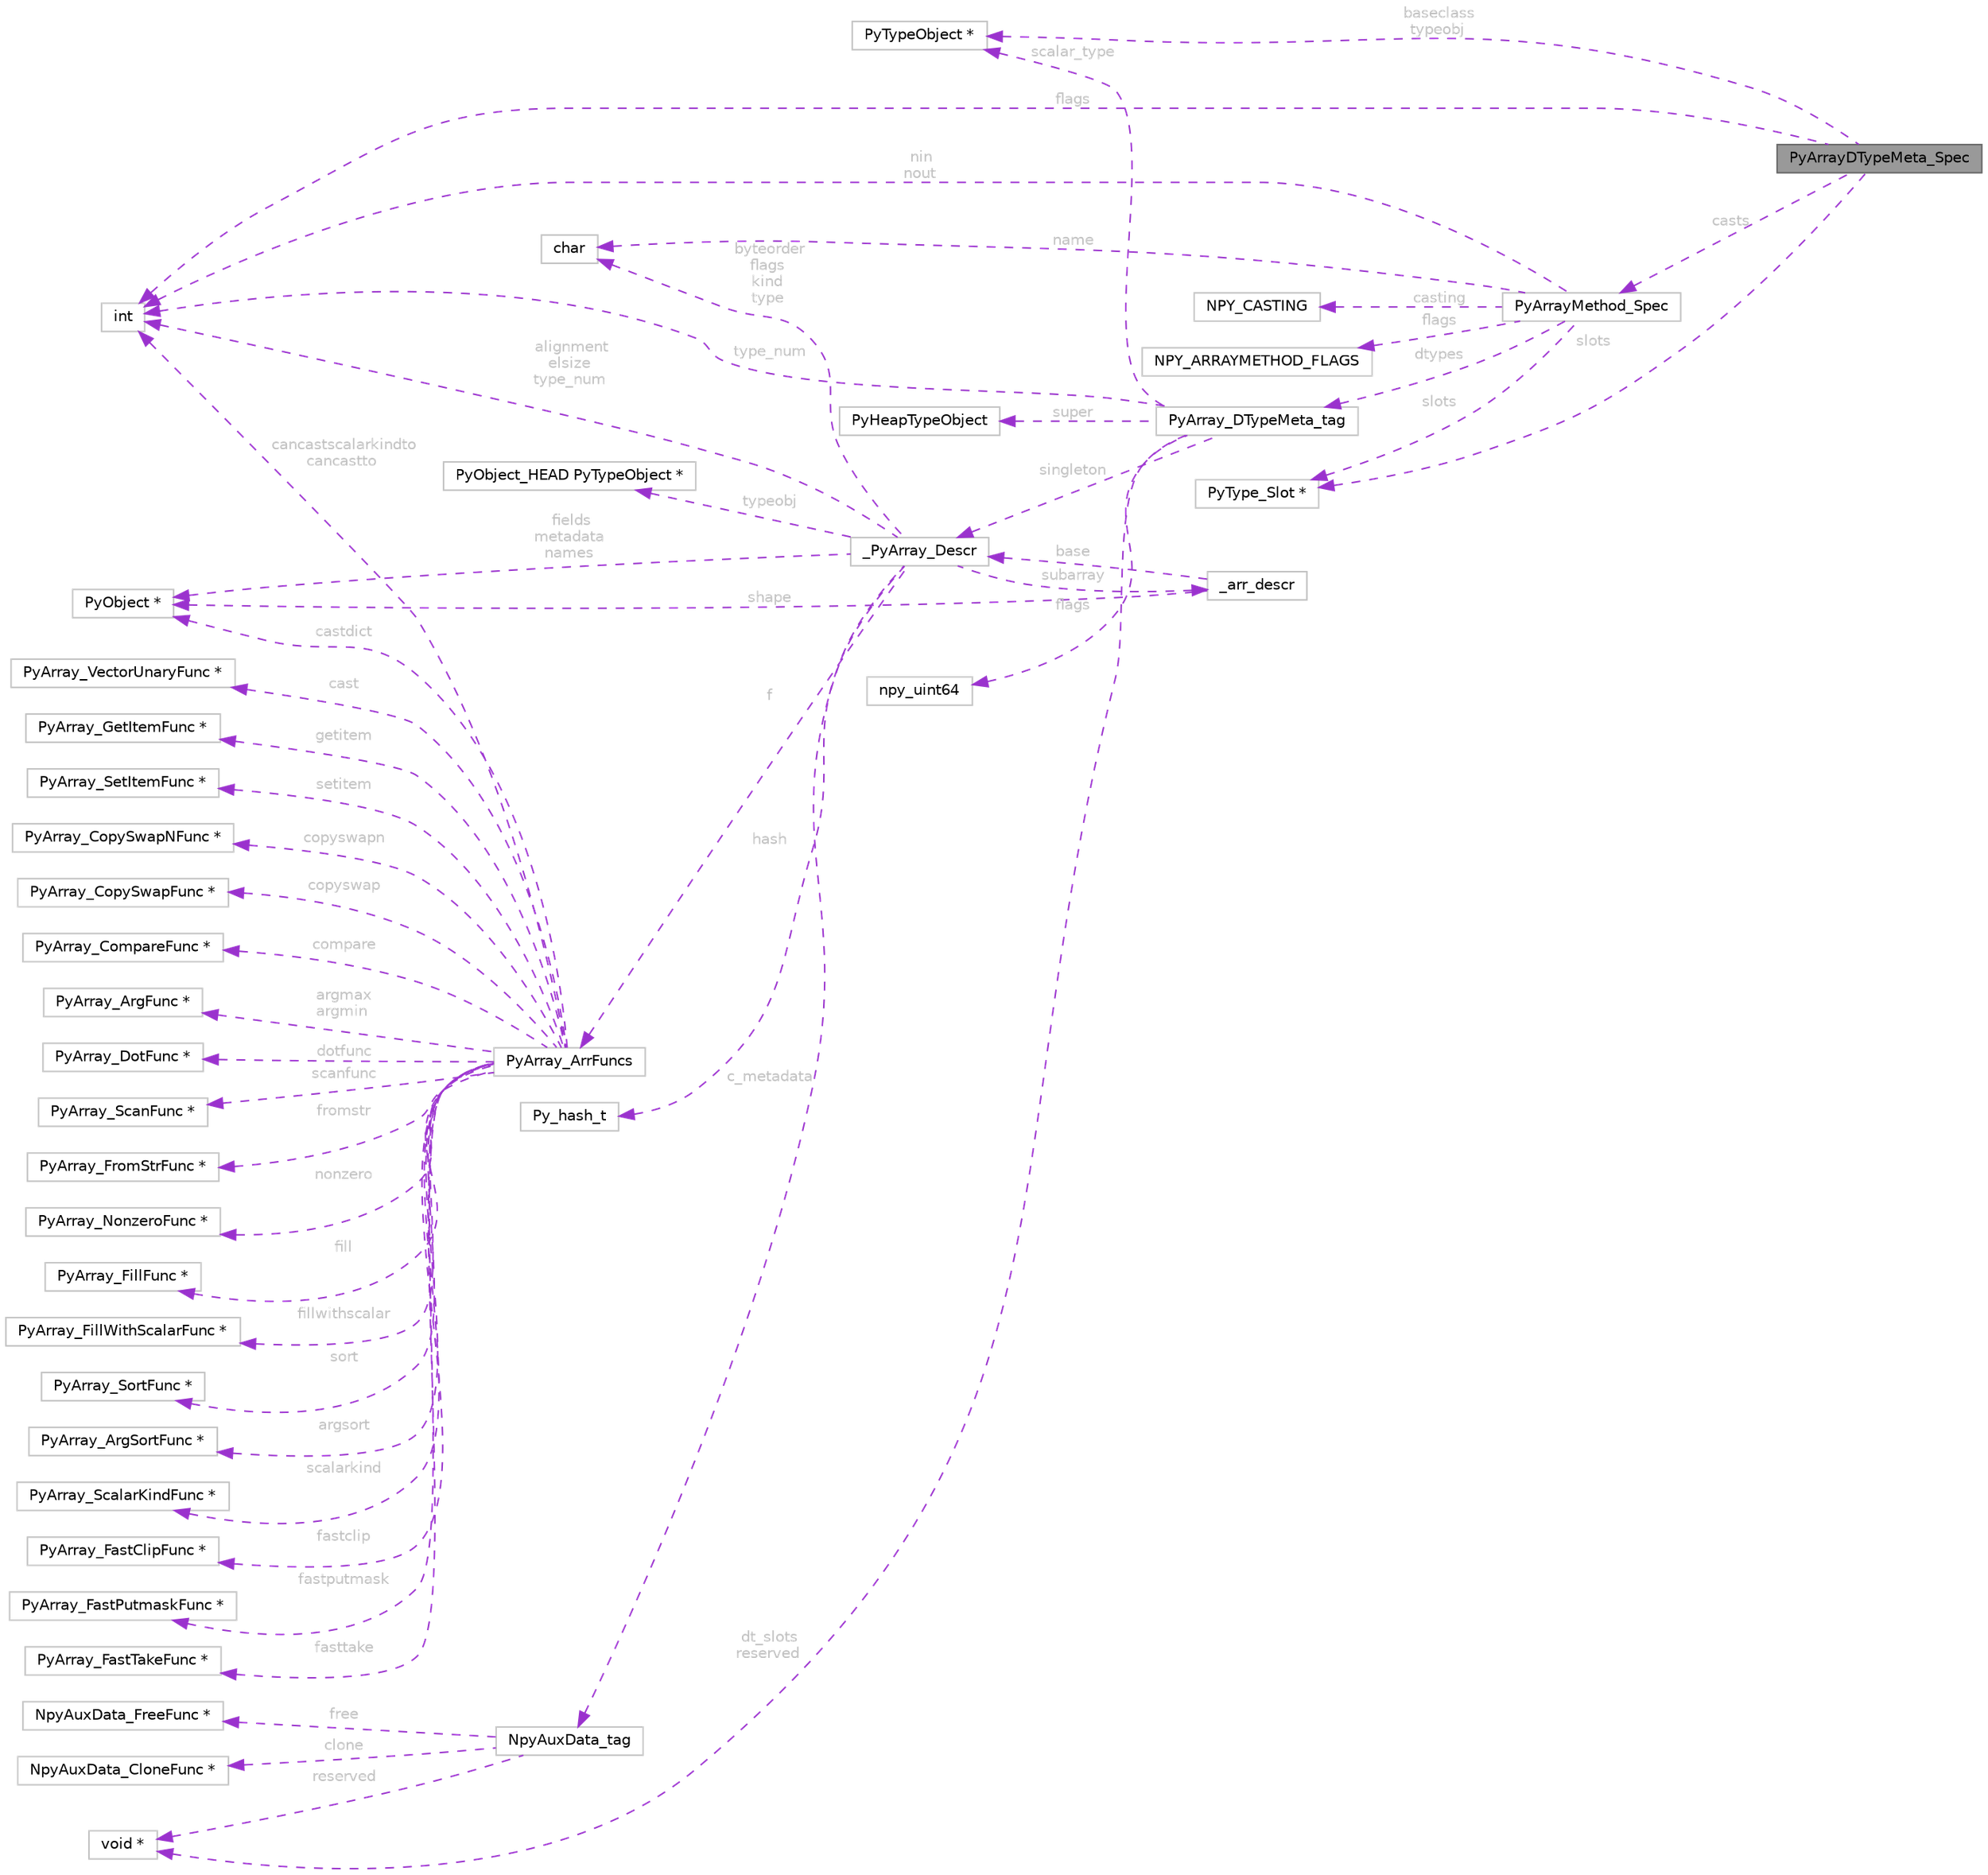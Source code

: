 digraph "PyArrayDTypeMeta_Spec"
{
 // LATEX_PDF_SIZE
  bgcolor="transparent";
  edge [fontname=Helvetica,fontsize=10,labelfontname=Helvetica,labelfontsize=10];
  node [fontname=Helvetica,fontsize=10,shape=box,height=0.2,width=0.4];
  rankdir="LR";
  Node1 [id="Node000001",label="PyArrayDTypeMeta_Spec",height=0.2,width=0.4,color="gray40", fillcolor="grey60", style="filled", fontcolor="black",tooltip=" "];
  Node2 -> Node1 [id="edge1_Node000001_Node000002",dir="back",color="darkorchid3",style="dashed",tooltip=" ",label=" baseclass\ntypeobj",fontcolor="grey" ];
  Node2 [id="Node000002",label="PyTypeObject *",height=0.2,width=0.4,color="grey75", fillcolor="white", style="filled",tooltip=" "];
  Node3 -> Node1 [id="edge2_Node000001_Node000003",dir="back",color="darkorchid3",style="dashed",tooltip=" ",label=" flags",fontcolor="grey" ];
  Node3 [id="Node000003",label="int",height=0.2,width=0.4,color="grey75", fillcolor="white", style="filled",tooltip=" "];
  Node4 -> Node1 [id="edge3_Node000001_Node000004",dir="back",color="darkorchid3",style="dashed",tooltip=" ",label=" casts",fontcolor="grey" ];
  Node4 [id="Node000004",label="PyArrayMethod_Spec",height=0.2,width=0.4,color="grey75", fillcolor="white", style="filled",URL="$dc/dc6/structPyArrayMethod__Spec.html",tooltip=" "];
  Node5 -> Node4 [id="edge4_Node000004_Node000005",dir="back",color="darkorchid3",style="dashed",tooltip=" ",label=" name",fontcolor="grey" ];
  Node5 [id="Node000005",label="char",height=0.2,width=0.4,color="grey75", fillcolor="white", style="filled",tooltip=" "];
  Node3 -> Node4 [id="edge5_Node000004_Node000003",dir="back",color="darkorchid3",style="dashed",tooltip=" ",label=" nin\nnout",fontcolor="grey" ];
  Node6 -> Node4 [id="edge6_Node000004_Node000006",dir="back",color="darkorchid3",style="dashed",tooltip=" ",label=" casting",fontcolor="grey" ];
  Node6 [id="Node000006",label="NPY_CASTING",height=0.2,width=0.4,color="grey75", fillcolor="white", style="filled",tooltip=" "];
  Node7 -> Node4 [id="edge7_Node000004_Node000007",dir="back",color="darkorchid3",style="dashed",tooltip=" ",label=" flags",fontcolor="grey" ];
  Node7 [id="Node000007",label="NPY_ARRAYMETHOD_FLAGS",height=0.2,width=0.4,color="grey75", fillcolor="white", style="filled",tooltip=" "];
  Node8 -> Node4 [id="edge8_Node000004_Node000008",dir="back",color="darkorchid3",style="dashed",tooltip=" ",label=" dtypes",fontcolor="grey" ];
  Node8 [id="Node000008",label="PyArray_DTypeMeta_tag",height=0.2,width=0.4,color="grey75", fillcolor="white", style="filled",URL="$d5/d71/structPyArray__DTypeMeta__tag.html",tooltip=" "];
  Node9 -> Node8 [id="edge9_Node000008_Node000009",dir="back",color="darkorchid3",style="dashed",tooltip=" ",label=" super",fontcolor="grey" ];
  Node9 [id="Node000009",label="PyHeapTypeObject",height=0.2,width=0.4,color="grey75", fillcolor="white", style="filled",tooltip=" "];
  Node10 -> Node8 [id="edge10_Node000008_Node000010",dir="back",color="darkorchid3",style="dashed",tooltip=" ",label=" singleton",fontcolor="grey" ];
  Node10 [id="Node000010",label="_PyArray_Descr",height=0.2,width=0.4,color="grey75", fillcolor="white", style="filled",URL="$d9/ddb/struct__PyArray__Descr.html",tooltip=" "];
  Node11 -> Node10 [id="edge11_Node000010_Node000011",dir="back",color="darkorchid3",style="dashed",tooltip=" ",label=" typeobj",fontcolor="grey" ];
  Node11 [id="Node000011",label="PyObject_HEAD PyTypeObject *",height=0.2,width=0.4,color="grey75", fillcolor="white", style="filled",tooltip=" "];
  Node5 -> Node10 [id="edge12_Node000010_Node000005",dir="back",color="darkorchid3",style="dashed",tooltip=" ",label=" byteorder\nflags\nkind\ntype",fontcolor="grey" ];
  Node3 -> Node10 [id="edge13_Node000010_Node000003",dir="back",color="darkorchid3",style="dashed",tooltip=" ",label=" alignment\nelsize\ntype_num",fontcolor="grey" ];
  Node12 -> Node10 [id="edge14_Node000010_Node000012",dir="back",color="darkorchid3",style="dashed",tooltip=" ",label=" subarray",fontcolor="grey" ];
  Node12 [id="Node000012",label="_arr_descr",height=0.2,width=0.4,color="grey75", fillcolor="white", style="filled",URL="$d4/d79/struct__arr__descr.html",tooltip=" "];
  Node10 -> Node12 [id="edge15_Node000012_Node000010",dir="back",color="darkorchid3",style="dashed",tooltip=" ",label=" base",fontcolor="grey" ];
  Node13 -> Node12 [id="edge16_Node000012_Node000013",dir="back",color="darkorchid3",style="dashed",tooltip=" ",label=" shape",fontcolor="grey" ];
  Node13 [id="Node000013",label="PyObject *",height=0.2,width=0.4,color="grey75", fillcolor="white", style="filled",tooltip=" "];
  Node13 -> Node10 [id="edge17_Node000010_Node000013",dir="back",color="darkorchid3",style="dashed",tooltip=" ",label=" fields\nmetadata\nnames",fontcolor="grey" ];
  Node14 -> Node10 [id="edge18_Node000010_Node000014",dir="back",color="darkorchid3",style="dashed",tooltip=" ",label=" f",fontcolor="grey" ];
  Node14 [id="Node000014",label="PyArray_ArrFuncs",height=0.2,width=0.4,color="grey75", fillcolor="white", style="filled",URL="$db/dc3/structPyArray__ArrFuncs.html",tooltip=" "];
  Node15 -> Node14 [id="edge19_Node000014_Node000015",dir="back",color="darkorchid3",style="dashed",tooltip=" ",label=" cast",fontcolor="grey" ];
  Node15 [id="Node000015",label="PyArray_VectorUnaryFunc *",height=0.2,width=0.4,color="grey75", fillcolor="white", style="filled",tooltip=" "];
  Node16 -> Node14 [id="edge20_Node000014_Node000016",dir="back",color="darkorchid3",style="dashed",tooltip=" ",label=" getitem",fontcolor="grey" ];
  Node16 [id="Node000016",label="PyArray_GetItemFunc *",height=0.2,width=0.4,color="grey75", fillcolor="white", style="filled",tooltip=" "];
  Node17 -> Node14 [id="edge21_Node000014_Node000017",dir="back",color="darkorchid3",style="dashed",tooltip=" ",label=" setitem",fontcolor="grey" ];
  Node17 [id="Node000017",label="PyArray_SetItemFunc *",height=0.2,width=0.4,color="grey75", fillcolor="white", style="filled",tooltip=" "];
  Node18 -> Node14 [id="edge22_Node000014_Node000018",dir="back",color="darkorchid3",style="dashed",tooltip=" ",label=" copyswapn",fontcolor="grey" ];
  Node18 [id="Node000018",label="PyArray_CopySwapNFunc *",height=0.2,width=0.4,color="grey75", fillcolor="white", style="filled",tooltip=" "];
  Node19 -> Node14 [id="edge23_Node000014_Node000019",dir="back",color="darkorchid3",style="dashed",tooltip=" ",label=" copyswap",fontcolor="grey" ];
  Node19 [id="Node000019",label="PyArray_CopySwapFunc *",height=0.2,width=0.4,color="grey75", fillcolor="white", style="filled",tooltip=" "];
  Node20 -> Node14 [id="edge24_Node000014_Node000020",dir="back",color="darkorchid3",style="dashed",tooltip=" ",label=" compare",fontcolor="grey" ];
  Node20 [id="Node000020",label="PyArray_CompareFunc *",height=0.2,width=0.4,color="grey75", fillcolor="white", style="filled",tooltip=" "];
  Node21 -> Node14 [id="edge25_Node000014_Node000021",dir="back",color="darkorchid3",style="dashed",tooltip=" ",label=" argmax\nargmin",fontcolor="grey" ];
  Node21 [id="Node000021",label="PyArray_ArgFunc *",height=0.2,width=0.4,color="grey75", fillcolor="white", style="filled",tooltip=" "];
  Node22 -> Node14 [id="edge26_Node000014_Node000022",dir="back",color="darkorchid3",style="dashed",tooltip=" ",label=" dotfunc",fontcolor="grey" ];
  Node22 [id="Node000022",label="PyArray_DotFunc *",height=0.2,width=0.4,color="grey75", fillcolor="white", style="filled",tooltip=" "];
  Node23 -> Node14 [id="edge27_Node000014_Node000023",dir="back",color="darkorchid3",style="dashed",tooltip=" ",label=" scanfunc",fontcolor="grey" ];
  Node23 [id="Node000023",label="PyArray_ScanFunc *",height=0.2,width=0.4,color="grey75", fillcolor="white", style="filled",tooltip=" "];
  Node24 -> Node14 [id="edge28_Node000014_Node000024",dir="back",color="darkorchid3",style="dashed",tooltip=" ",label=" fromstr",fontcolor="grey" ];
  Node24 [id="Node000024",label="PyArray_FromStrFunc *",height=0.2,width=0.4,color="grey75", fillcolor="white", style="filled",tooltip=" "];
  Node25 -> Node14 [id="edge29_Node000014_Node000025",dir="back",color="darkorchid3",style="dashed",tooltip=" ",label=" nonzero",fontcolor="grey" ];
  Node25 [id="Node000025",label="PyArray_NonzeroFunc *",height=0.2,width=0.4,color="grey75", fillcolor="white", style="filled",tooltip=" "];
  Node26 -> Node14 [id="edge30_Node000014_Node000026",dir="back",color="darkorchid3",style="dashed",tooltip=" ",label=" fill",fontcolor="grey" ];
  Node26 [id="Node000026",label="PyArray_FillFunc *",height=0.2,width=0.4,color="grey75", fillcolor="white", style="filled",tooltip=" "];
  Node27 -> Node14 [id="edge31_Node000014_Node000027",dir="back",color="darkorchid3",style="dashed",tooltip=" ",label=" fillwithscalar",fontcolor="grey" ];
  Node27 [id="Node000027",label="PyArray_FillWithScalarFunc *",height=0.2,width=0.4,color="grey75", fillcolor="white", style="filled",tooltip=" "];
  Node28 -> Node14 [id="edge32_Node000014_Node000028",dir="back",color="darkorchid3",style="dashed",tooltip=" ",label=" sort",fontcolor="grey" ];
  Node28 [id="Node000028",label="PyArray_SortFunc *",height=0.2,width=0.4,color="grey75", fillcolor="white", style="filled",tooltip=" "];
  Node29 -> Node14 [id="edge33_Node000014_Node000029",dir="back",color="darkorchid3",style="dashed",tooltip=" ",label=" argsort",fontcolor="grey" ];
  Node29 [id="Node000029",label="PyArray_ArgSortFunc *",height=0.2,width=0.4,color="grey75", fillcolor="white", style="filled",tooltip=" "];
  Node13 -> Node14 [id="edge34_Node000014_Node000013",dir="back",color="darkorchid3",style="dashed",tooltip=" ",label=" castdict",fontcolor="grey" ];
  Node30 -> Node14 [id="edge35_Node000014_Node000030",dir="back",color="darkorchid3",style="dashed",tooltip=" ",label=" scalarkind",fontcolor="grey" ];
  Node30 [id="Node000030",label="PyArray_ScalarKindFunc *",height=0.2,width=0.4,color="grey75", fillcolor="white", style="filled",tooltip=" "];
  Node3 -> Node14 [id="edge36_Node000014_Node000003",dir="back",color="darkorchid3",style="dashed",tooltip=" ",label=" cancastscalarkindto\ncancastto",fontcolor="grey" ];
  Node31 -> Node14 [id="edge37_Node000014_Node000031",dir="back",color="darkorchid3",style="dashed",tooltip=" ",label=" fastclip",fontcolor="grey" ];
  Node31 [id="Node000031",label="PyArray_FastClipFunc *",height=0.2,width=0.4,color="grey75", fillcolor="white", style="filled",tooltip=" "];
  Node32 -> Node14 [id="edge38_Node000014_Node000032",dir="back",color="darkorchid3",style="dashed",tooltip=" ",label=" fastputmask",fontcolor="grey" ];
  Node32 [id="Node000032",label="PyArray_FastPutmaskFunc *",height=0.2,width=0.4,color="grey75", fillcolor="white", style="filled",tooltip=" "];
  Node33 -> Node14 [id="edge39_Node000014_Node000033",dir="back",color="darkorchid3",style="dashed",tooltip=" ",label=" fasttake",fontcolor="grey" ];
  Node33 [id="Node000033",label="PyArray_FastTakeFunc *",height=0.2,width=0.4,color="grey75", fillcolor="white", style="filled",tooltip=" "];
  Node34 -> Node10 [id="edge40_Node000010_Node000034",dir="back",color="darkorchid3",style="dashed",tooltip=" ",label=" c_metadata",fontcolor="grey" ];
  Node34 [id="Node000034",label="NpyAuxData_tag",height=0.2,width=0.4,color="grey75", fillcolor="white", style="filled",URL="$d3/dd6/structNpyAuxData__tag.html",tooltip=" "];
  Node35 -> Node34 [id="edge41_Node000034_Node000035",dir="back",color="darkorchid3",style="dashed",tooltip=" ",label=" free",fontcolor="grey" ];
  Node35 [id="Node000035",label="NpyAuxData_FreeFunc *",height=0.2,width=0.4,color="grey75", fillcolor="white", style="filled",tooltip=" "];
  Node36 -> Node34 [id="edge42_Node000034_Node000036",dir="back",color="darkorchid3",style="dashed",tooltip=" ",label=" clone",fontcolor="grey" ];
  Node36 [id="Node000036",label="NpyAuxData_CloneFunc *",height=0.2,width=0.4,color="grey75", fillcolor="white", style="filled",tooltip=" "];
  Node37 -> Node34 [id="edge43_Node000034_Node000037",dir="back",color="darkorchid3",style="dashed",tooltip=" ",label=" reserved",fontcolor="grey" ];
  Node37 [id="Node000037",label="void *",height=0.2,width=0.4,color="grey75", fillcolor="white", style="filled",tooltip=" "];
  Node38 -> Node10 [id="edge44_Node000010_Node000038",dir="back",color="darkorchid3",style="dashed",tooltip=" ",label=" hash",fontcolor="grey" ];
  Node38 [id="Node000038",label="Py_hash_t",height=0.2,width=0.4,color="grey75", fillcolor="white", style="filled",tooltip=" "];
  Node3 -> Node8 [id="edge45_Node000008_Node000003",dir="back",color="darkorchid3",style="dashed",tooltip=" ",label=" type_num",fontcolor="grey" ];
  Node2 -> Node8 [id="edge46_Node000008_Node000002",dir="back",color="darkorchid3",style="dashed",tooltip=" ",label=" scalar_type",fontcolor="grey" ];
  Node39 -> Node8 [id="edge47_Node000008_Node000039",dir="back",color="darkorchid3",style="dashed",tooltip=" ",label=" flags",fontcolor="grey" ];
  Node39 [id="Node000039",label="npy_uint64",height=0.2,width=0.4,color="grey75", fillcolor="white", style="filled",tooltip=" "];
  Node37 -> Node8 [id="edge48_Node000008_Node000037",dir="back",color="darkorchid3",style="dashed",tooltip=" ",label=" dt_slots\nreserved",fontcolor="grey" ];
  Node40 -> Node4 [id="edge49_Node000004_Node000040",dir="back",color="darkorchid3",style="dashed",tooltip=" ",label=" slots",fontcolor="grey" ];
  Node40 [id="Node000040",label="PyType_Slot *",height=0.2,width=0.4,color="grey75", fillcolor="white", style="filled",tooltip=" "];
  Node40 -> Node1 [id="edge50_Node000001_Node000040",dir="back",color="darkorchid3",style="dashed",tooltip=" ",label=" slots",fontcolor="grey" ];
}

